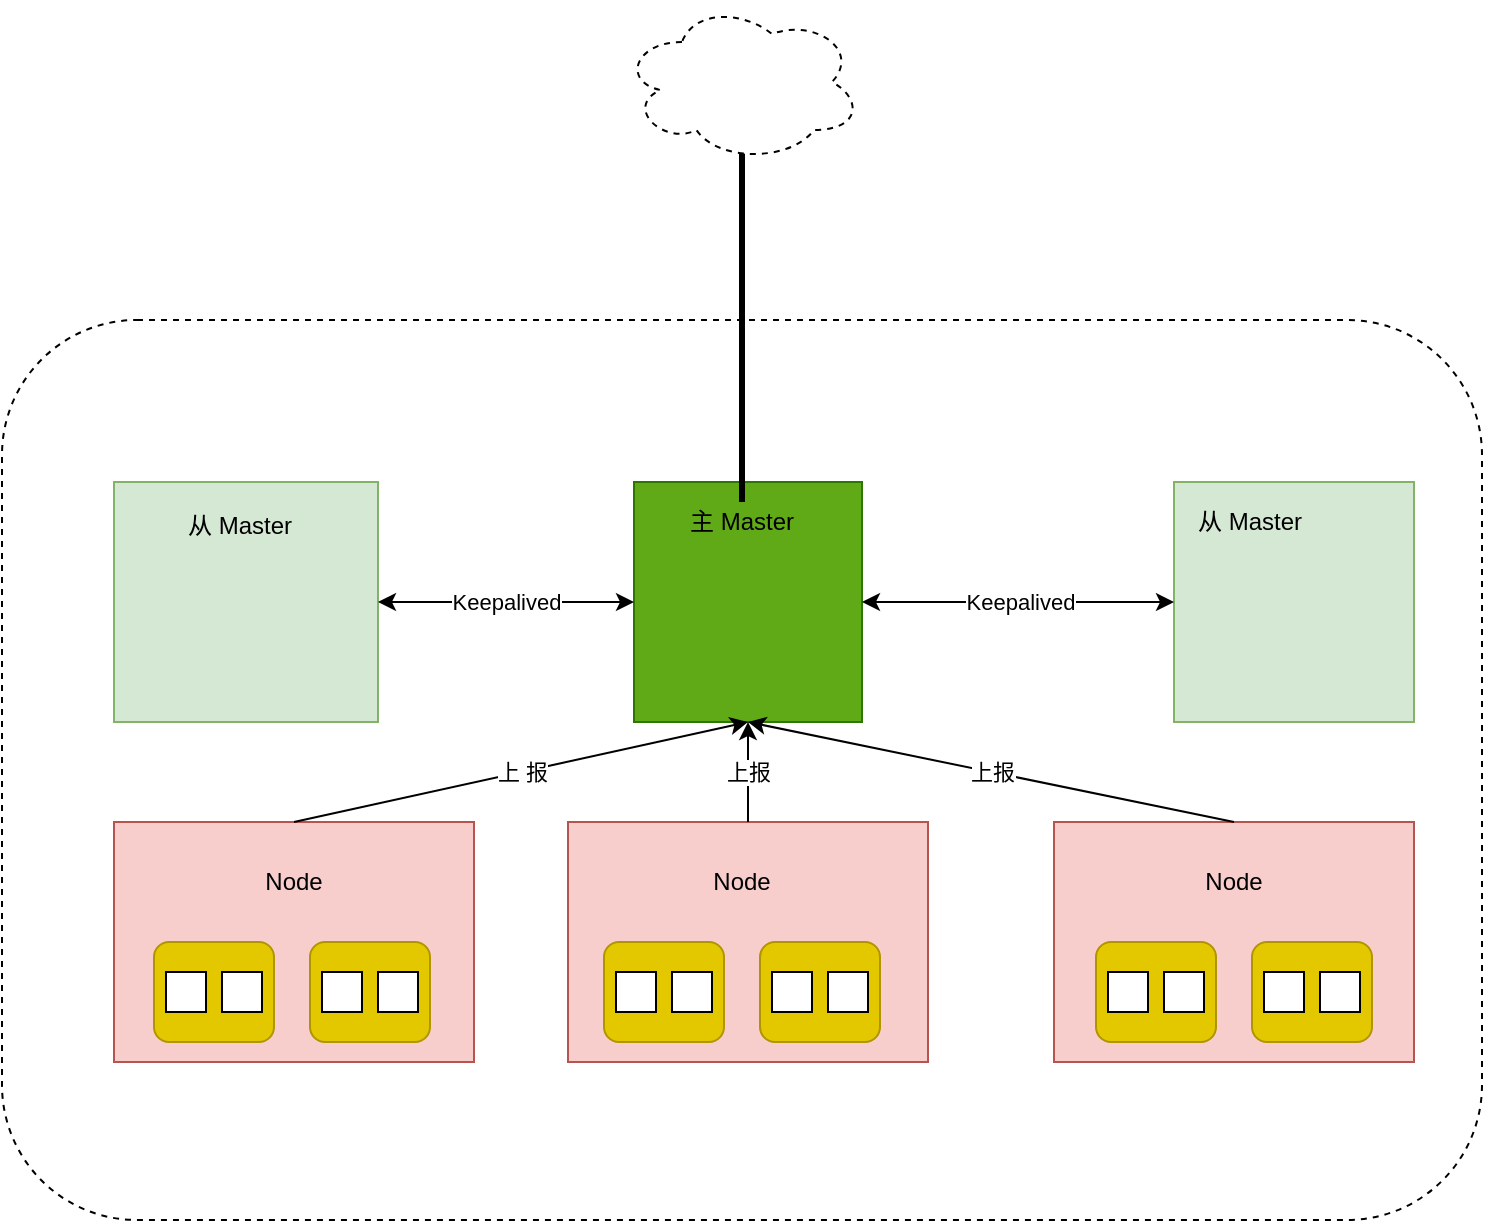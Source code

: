 <mxfile version="14.4.5" type="github">
  <diagram id="jZAarwOWkkP9UEyg10Ec" name="Page-1">
    <mxGraphModel dx="1554" dy="812" grid="0" gridSize="10" guides="1" tooltips="1" connect="1" arrows="1" fold="1" page="1" pageScale="1" pageWidth="827" pageHeight="1169" math="0" shadow="0">
      <root>
        <mxCell id="0" />
        <mxCell id="1" parent="0" />
        <mxCell id="B8lT1BYpQYsdv23vgfG--1" value="" style="rounded=1;whiteSpace=wrap;html=1;dashed=1;" vertex="1" parent="1">
          <mxGeometry x="44" y="199" width="740" height="450" as="geometry" />
        </mxCell>
        <mxCell id="B8lT1BYpQYsdv23vgfG--2" value="" style="rounded=0;whiteSpace=wrap;html=1;fillColor=#d5e8d4;strokeColor=#82b366;" vertex="1" parent="1">
          <mxGeometry x="100" y="280" width="132" height="120" as="geometry" />
        </mxCell>
        <mxCell id="B8lT1BYpQYsdv23vgfG--3" value="" style="rounded=0;whiteSpace=wrap;html=1;fillColor=#60a917;strokeColor=#2D7600;fontColor=#ffffff;" vertex="1" parent="1">
          <mxGeometry x="360" y="280" width="114" height="120" as="geometry" />
        </mxCell>
        <mxCell id="B8lT1BYpQYsdv23vgfG--4" value="" style="rounded=0;whiteSpace=wrap;html=1;fillColor=#d5e8d4;strokeColor=#82b366;" vertex="1" parent="1">
          <mxGeometry x="630" y="280" width="120" height="120" as="geometry" />
        </mxCell>
        <mxCell id="B8lT1BYpQYsdv23vgfG--5" value="" style="rounded=0;whiteSpace=wrap;html=1;fillColor=#f8cecc;strokeColor=#b85450;" vertex="1" parent="1">
          <mxGeometry x="100" y="450" width="180" height="120" as="geometry" />
        </mxCell>
        <mxCell id="B8lT1BYpQYsdv23vgfG--6" value="" style="rounded=0;whiteSpace=wrap;html=1;fillColor=#f8cecc;strokeColor=#b85450;" vertex="1" parent="1">
          <mxGeometry x="327" y="450" width="180" height="120" as="geometry" />
        </mxCell>
        <mxCell id="B8lT1BYpQYsdv23vgfG--7" value="" style="rounded=0;whiteSpace=wrap;html=1;fillColor=#f8cecc;strokeColor=#b85450;" vertex="1" parent="1">
          <mxGeometry x="570" y="450" width="180" height="120" as="geometry" />
        </mxCell>
        <mxCell id="B8lT1BYpQYsdv23vgfG--14" style="edgeStyle=orthogonalEdgeStyle;rounded=0;orthogonalLoop=1;jettySize=auto;html=1;endArrow=none;endFill=0;strokeWidth=3;" edge="1" parent="1">
          <mxGeometry relative="1" as="geometry">
            <mxPoint x="414" y="110" as="targetPoint" />
            <mxPoint x="414" y="290" as="sourcePoint" />
          </mxGeometry>
        </mxCell>
        <mxCell id="B8lT1BYpQYsdv23vgfG--8" value="主 Master" style="text;html=1;fillColor=none;align=center;verticalAlign=middle;whiteSpace=wrap;rounded=0;" vertex="1" parent="1">
          <mxGeometry x="386" y="290" width="56" height="20" as="geometry" />
        </mxCell>
        <mxCell id="B8lT1BYpQYsdv23vgfG--9" value="从 Master" style="text;html=1;fillColor=none;align=center;verticalAlign=middle;whiteSpace=wrap;rounded=0;dashed=1;" vertex="1" parent="1">
          <mxGeometry x="640" y="290" width="56" height="20" as="geometry" />
        </mxCell>
        <mxCell id="B8lT1BYpQYsdv23vgfG--10" value="从 Master" style="text;html=1;fillColor=none;align=center;verticalAlign=middle;whiteSpace=wrap;rounded=0;dashed=1;" vertex="1" parent="1">
          <mxGeometry x="135" y="292" width="56" height="20" as="geometry" />
        </mxCell>
        <mxCell id="B8lT1BYpQYsdv23vgfG--15" value="Node" style="text;html=1;strokeColor=none;fillColor=none;align=center;verticalAlign=middle;whiteSpace=wrap;rounded=0;dashed=1;" vertex="1" parent="1">
          <mxGeometry x="170" y="470" width="40" height="20" as="geometry" />
        </mxCell>
        <mxCell id="B8lT1BYpQYsdv23vgfG--16" value="Node" style="text;html=1;strokeColor=none;fillColor=none;align=center;verticalAlign=middle;whiteSpace=wrap;rounded=0;dashed=1;" vertex="1" parent="1">
          <mxGeometry x="394" y="470" width="40" height="20" as="geometry" />
        </mxCell>
        <mxCell id="B8lT1BYpQYsdv23vgfG--17" value="Node" style="text;html=1;strokeColor=none;fillColor=none;align=center;verticalAlign=middle;whiteSpace=wrap;rounded=0;dashed=1;" vertex="1" parent="1">
          <mxGeometry x="640" y="470" width="40" height="20" as="geometry" />
        </mxCell>
        <mxCell id="B8lT1BYpQYsdv23vgfG--18" value="" style="rounded=1;whiteSpace=wrap;html=1;strokeColor=#B09500;fillColor=#e3c800;fontColor=#ffffff;" vertex="1" parent="1">
          <mxGeometry x="120" y="510" width="60" height="50" as="geometry" />
        </mxCell>
        <mxCell id="B8lT1BYpQYsdv23vgfG--19" value="" style="rounded=1;whiteSpace=wrap;html=1;strokeColor=#B09500;fillColor=#e3c800;fontColor=#ffffff;" vertex="1" parent="1">
          <mxGeometry x="198" y="510" width="60" height="50" as="geometry" />
        </mxCell>
        <mxCell id="B8lT1BYpQYsdv23vgfG--20" value="" style="rounded=1;whiteSpace=wrap;html=1;strokeColor=#B09500;fillColor=#e3c800;fontColor=#ffffff;" vertex="1" parent="1">
          <mxGeometry x="345" y="510" width="60" height="50" as="geometry" />
        </mxCell>
        <mxCell id="B8lT1BYpQYsdv23vgfG--21" value="" style="rounded=1;whiteSpace=wrap;html=1;strokeColor=#B09500;fillColor=#e3c800;fontColor=#ffffff;" vertex="1" parent="1">
          <mxGeometry x="423" y="510" width="60" height="50" as="geometry" />
        </mxCell>
        <mxCell id="B8lT1BYpQYsdv23vgfG--22" value="" style="rounded=1;whiteSpace=wrap;html=1;strokeColor=#B09500;fillColor=#e3c800;fontColor=#ffffff;" vertex="1" parent="1">
          <mxGeometry x="591" y="510" width="60" height="50" as="geometry" />
        </mxCell>
        <mxCell id="B8lT1BYpQYsdv23vgfG--23" value="" style="rounded=1;whiteSpace=wrap;html=1;strokeColor=#B09500;fillColor=#e3c800;fontColor=#ffffff;" vertex="1" parent="1">
          <mxGeometry x="669" y="510" width="60" height="50" as="geometry" />
        </mxCell>
        <mxCell id="B8lT1BYpQYsdv23vgfG--24" value="" style="ellipse;shape=cloud;whiteSpace=wrap;html=1;dashed=1;strokeColor=#000000;" vertex="1" parent="1">
          <mxGeometry x="354" y="40" width="120" height="80" as="geometry" />
        </mxCell>
        <mxCell id="B8lT1BYpQYsdv23vgfG--26" value="" style="rounded=0;whiteSpace=wrap;html=1;strokeColor=#000000;" vertex="1" parent="1">
          <mxGeometry x="232" y="525" width="20" height="20" as="geometry" />
        </mxCell>
        <mxCell id="B8lT1BYpQYsdv23vgfG--27" value="" style="rounded=0;whiteSpace=wrap;html=1;strokeColor=#000000;" vertex="1" parent="1">
          <mxGeometry x="204" y="525" width="20" height="20" as="geometry" />
        </mxCell>
        <mxCell id="B8lT1BYpQYsdv23vgfG--30" value="" style="rounded=0;whiteSpace=wrap;html=1;strokeColor=#000000;" vertex="1" parent="1">
          <mxGeometry x="379" y="525" width="20" height="20" as="geometry" />
        </mxCell>
        <mxCell id="B8lT1BYpQYsdv23vgfG--31" value="" style="rounded=0;whiteSpace=wrap;html=1;strokeColor=#000000;" vertex="1" parent="1">
          <mxGeometry x="351" y="525" width="20" height="20" as="geometry" />
        </mxCell>
        <mxCell id="B8lT1BYpQYsdv23vgfG--32" value="" style="rounded=0;whiteSpace=wrap;html=1;strokeColor=#000000;" vertex="1" parent="1">
          <mxGeometry x="625" y="525" width="20" height="20" as="geometry" />
        </mxCell>
        <mxCell id="B8lT1BYpQYsdv23vgfG--33" value="" style="rounded=0;whiteSpace=wrap;html=1;strokeColor=#000000;" vertex="1" parent="1">
          <mxGeometry x="597" y="525" width="20" height="20" as="geometry" />
        </mxCell>
        <mxCell id="B8lT1BYpQYsdv23vgfG--37" value="" style="rounded=0;whiteSpace=wrap;html=1;strokeColor=#000000;" vertex="1" parent="1">
          <mxGeometry x="457" y="525" width="20" height="20" as="geometry" />
        </mxCell>
        <mxCell id="B8lT1BYpQYsdv23vgfG--38" value="" style="rounded=0;whiteSpace=wrap;html=1;strokeColor=#000000;" vertex="1" parent="1">
          <mxGeometry x="429" y="525" width="20" height="20" as="geometry" />
        </mxCell>
        <mxCell id="B8lT1BYpQYsdv23vgfG--39" value="" style="rounded=0;whiteSpace=wrap;html=1;strokeColor=#000000;" vertex="1" parent="1">
          <mxGeometry x="154" y="525" width="20" height="20" as="geometry" />
        </mxCell>
        <mxCell id="B8lT1BYpQYsdv23vgfG--40" value="" style="rounded=0;whiteSpace=wrap;html=1;strokeColor=#000000;" vertex="1" parent="1">
          <mxGeometry x="126" y="525" width="20" height="20" as="geometry" />
        </mxCell>
        <mxCell id="B8lT1BYpQYsdv23vgfG--41" value="" style="rounded=0;whiteSpace=wrap;html=1;strokeColor=#000000;" vertex="1" parent="1">
          <mxGeometry x="703" y="525" width="20" height="20" as="geometry" />
        </mxCell>
        <mxCell id="B8lT1BYpQYsdv23vgfG--42" value="" style="rounded=0;whiteSpace=wrap;html=1;strokeColor=#000000;" vertex="1" parent="1">
          <mxGeometry x="675" y="525" width="20" height="20" as="geometry" />
        </mxCell>
        <mxCell id="B8lT1BYpQYsdv23vgfG--44" value="上报" style="endArrow=classic;html=1;strokeWidth=1;exitX=0.5;exitY=0;exitDx=0;exitDy=0;entryX=0.5;entryY=1;entryDx=0;entryDy=0;" edge="1" parent="1" source="B8lT1BYpQYsdv23vgfG--5" target="B8lT1BYpQYsdv23vgfG--3">
          <mxGeometry relative="1" as="geometry">
            <mxPoint x="360" y="490" as="sourcePoint" />
            <mxPoint x="460" y="490" as="targetPoint" />
          </mxGeometry>
        </mxCell>
        <mxCell id="B8lT1BYpQYsdv23vgfG--45" value="上 报" style="edgeLabel;resizable=0;html=1;align=center;verticalAlign=middle;" connectable="0" vertex="1" parent="B8lT1BYpQYsdv23vgfG--44">
          <mxGeometry relative="1" as="geometry" />
        </mxCell>
        <mxCell id="B8lT1BYpQYsdv23vgfG--46" value="" style="endArrow=classic;html=1;strokeWidth=1;exitX=0.5;exitY=0;exitDx=0;exitDy=0;entryX=0.5;entryY=1;entryDx=0;entryDy=0;" edge="1" parent="1" source="B8lT1BYpQYsdv23vgfG--6" target="B8lT1BYpQYsdv23vgfG--3">
          <mxGeometry relative="1" as="geometry">
            <mxPoint x="330" y="490" as="sourcePoint" />
            <mxPoint x="490" y="490" as="targetPoint" />
          </mxGeometry>
        </mxCell>
        <mxCell id="B8lT1BYpQYsdv23vgfG--47" value="上报" style="edgeLabel;resizable=0;html=1;align=center;verticalAlign=middle;" connectable="0" vertex="1" parent="B8lT1BYpQYsdv23vgfG--46">
          <mxGeometry relative="1" as="geometry" />
        </mxCell>
        <mxCell id="B8lT1BYpQYsdv23vgfG--50" value="上报" style="endArrow=classic;html=1;strokeWidth=1;exitX=0.5;exitY=0;exitDx=0;exitDy=0;entryX=0.5;entryY=1;entryDx=0;entryDy=0;" edge="1" parent="1" source="B8lT1BYpQYsdv23vgfG--7" target="B8lT1BYpQYsdv23vgfG--3">
          <mxGeometry relative="1" as="geometry">
            <mxPoint x="330" y="490" as="sourcePoint" />
            <mxPoint x="490" y="490" as="targetPoint" />
          </mxGeometry>
        </mxCell>
        <mxCell id="B8lT1BYpQYsdv23vgfG--56" value="Keepalived" style="endArrow=classic;startArrow=classic;html=1;strokeWidth=1;exitX=1;exitY=0.5;exitDx=0;exitDy=0;entryX=0;entryY=0.5;entryDx=0;entryDy=0;" edge="1" parent="1" source="B8lT1BYpQYsdv23vgfG--2" target="B8lT1BYpQYsdv23vgfG--3">
          <mxGeometry width="50" height="50" relative="1" as="geometry">
            <mxPoint x="450" y="432" as="sourcePoint" />
            <mxPoint x="500" y="382" as="targetPoint" />
          </mxGeometry>
        </mxCell>
        <mxCell id="B8lT1BYpQYsdv23vgfG--60" value="" style="endArrow=classic;startArrow=classic;html=1;strokeWidth=1;entryX=0;entryY=0.5;entryDx=0;entryDy=0;exitX=1;exitY=0.5;exitDx=0;exitDy=0;" edge="1" parent="1" source="B8lT1BYpQYsdv23vgfG--3" target="B8lT1BYpQYsdv23vgfG--4">
          <mxGeometry width="50" height="50" relative="1" as="geometry">
            <mxPoint x="450" y="432" as="sourcePoint" />
            <mxPoint x="500" y="382" as="targetPoint" />
          </mxGeometry>
        </mxCell>
        <mxCell id="B8lT1BYpQYsdv23vgfG--61" value="Keepalived" style="edgeLabel;html=1;align=center;verticalAlign=middle;resizable=0;points=[];" vertex="1" connectable="0" parent="B8lT1BYpQYsdv23vgfG--60">
          <mxGeometry x="0.005" relative="1" as="geometry">
            <mxPoint as="offset" />
          </mxGeometry>
        </mxCell>
      </root>
    </mxGraphModel>
  </diagram>
</mxfile>
